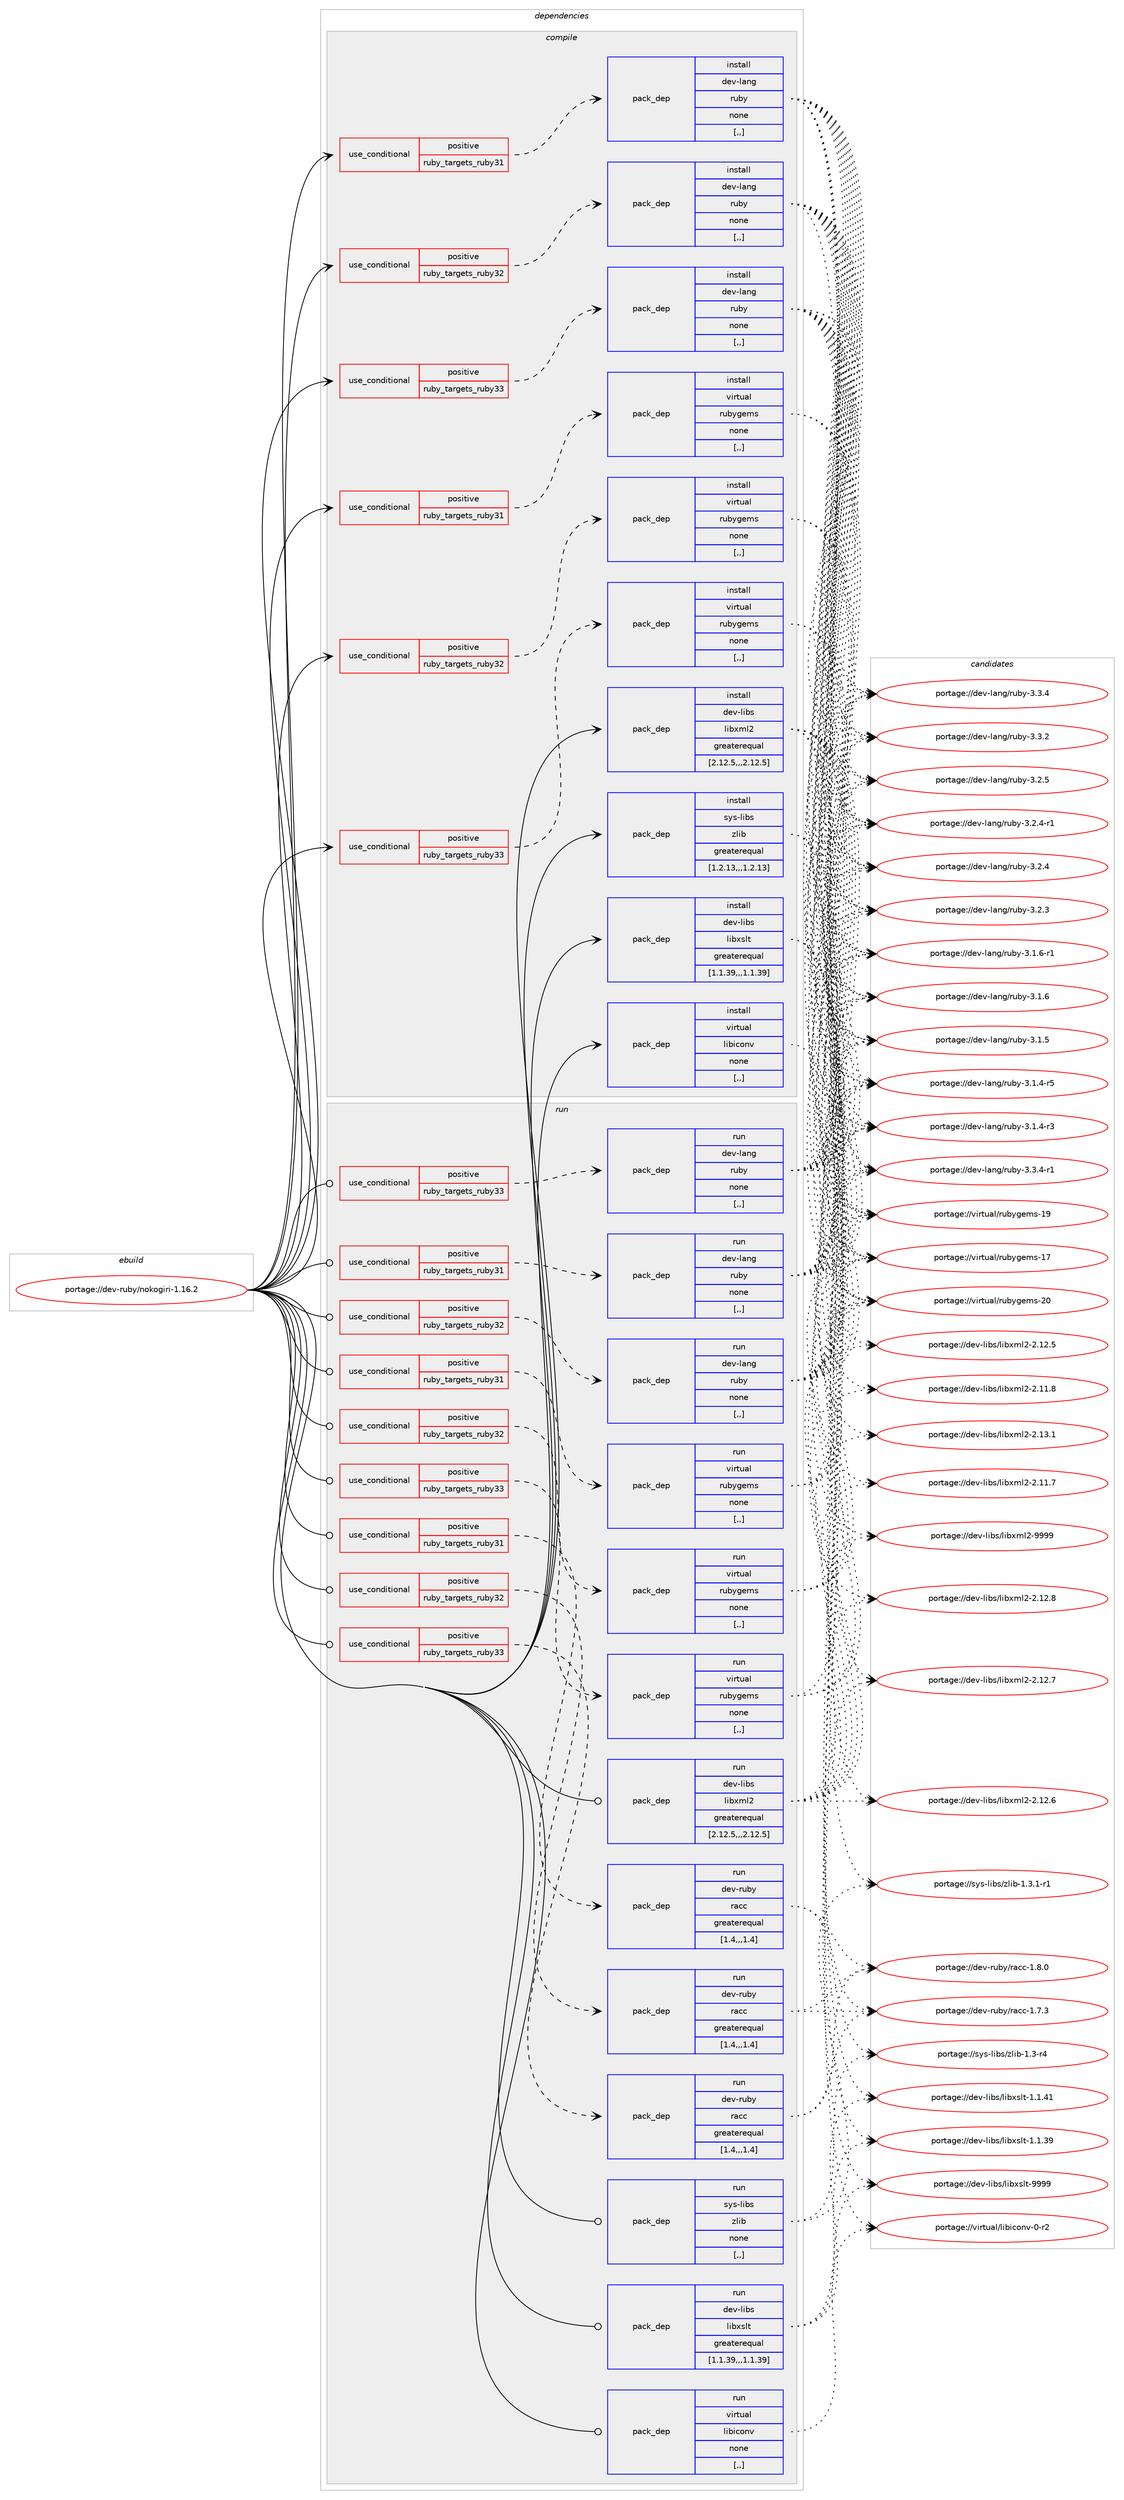 digraph prolog {

# *************
# Graph options
# *************

newrank=true;
concentrate=true;
compound=true;
graph [rankdir=LR,fontname=Helvetica,fontsize=10,ranksep=1.5];#, ranksep=2.5, nodesep=0.2];
edge  [arrowhead=vee];
node  [fontname=Helvetica,fontsize=10];

# **********
# The ebuild
# **********

subgraph cluster_leftcol {
color=gray;
label=<<i>ebuild</i>>;
id [label="portage://dev-ruby/nokogiri-1.16.2", color=red, width=4, href="../dev-ruby/nokogiri-1.16.2.svg"];
}

# ****************
# The dependencies
# ****************

subgraph cluster_midcol {
color=gray;
label=<<i>dependencies</i>>;
subgraph cluster_compile {
fillcolor="#eeeeee";
style=filled;
label=<<i>compile</i>>;
subgraph cond51955 {
dependency192888 [label=<<TABLE BORDER="0" CELLBORDER="1" CELLSPACING="0" CELLPADDING="4"><TR><TD ROWSPAN="3" CELLPADDING="10">use_conditional</TD></TR><TR><TD>positive</TD></TR><TR><TD>ruby_targets_ruby31</TD></TR></TABLE>>, shape=none, color=red];
subgraph pack139589 {
dependency192889 [label=<<TABLE BORDER="0" CELLBORDER="1" CELLSPACING="0" CELLPADDING="4" WIDTH="220"><TR><TD ROWSPAN="6" CELLPADDING="30">pack_dep</TD></TR><TR><TD WIDTH="110">install</TD></TR><TR><TD>dev-lang</TD></TR><TR><TD>ruby</TD></TR><TR><TD>none</TD></TR><TR><TD>[,,]</TD></TR></TABLE>>, shape=none, color=blue];
}
dependency192888:e -> dependency192889:w [weight=20,style="dashed",arrowhead="vee"];
}
id:e -> dependency192888:w [weight=20,style="solid",arrowhead="vee"];
subgraph cond51956 {
dependency192890 [label=<<TABLE BORDER="0" CELLBORDER="1" CELLSPACING="0" CELLPADDING="4"><TR><TD ROWSPAN="3" CELLPADDING="10">use_conditional</TD></TR><TR><TD>positive</TD></TR><TR><TD>ruby_targets_ruby31</TD></TR></TABLE>>, shape=none, color=red];
subgraph pack139590 {
dependency192891 [label=<<TABLE BORDER="0" CELLBORDER="1" CELLSPACING="0" CELLPADDING="4" WIDTH="220"><TR><TD ROWSPAN="6" CELLPADDING="30">pack_dep</TD></TR><TR><TD WIDTH="110">install</TD></TR><TR><TD>virtual</TD></TR><TR><TD>rubygems</TD></TR><TR><TD>none</TD></TR><TR><TD>[,,]</TD></TR></TABLE>>, shape=none, color=blue];
}
dependency192890:e -> dependency192891:w [weight=20,style="dashed",arrowhead="vee"];
}
id:e -> dependency192890:w [weight=20,style="solid",arrowhead="vee"];
subgraph cond51957 {
dependency192892 [label=<<TABLE BORDER="0" CELLBORDER="1" CELLSPACING="0" CELLPADDING="4"><TR><TD ROWSPAN="3" CELLPADDING="10">use_conditional</TD></TR><TR><TD>positive</TD></TR><TR><TD>ruby_targets_ruby32</TD></TR></TABLE>>, shape=none, color=red];
subgraph pack139591 {
dependency192893 [label=<<TABLE BORDER="0" CELLBORDER="1" CELLSPACING="0" CELLPADDING="4" WIDTH="220"><TR><TD ROWSPAN="6" CELLPADDING="30">pack_dep</TD></TR><TR><TD WIDTH="110">install</TD></TR><TR><TD>dev-lang</TD></TR><TR><TD>ruby</TD></TR><TR><TD>none</TD></TR><TR><TD>[,,]</TD></TR></TABLE>>, shape=none, color=blue];
}
dependency192892:e -> dependency192893:w [weight=20,style="dashed",arrowhead="vee"];
}
id:e -> dependency192892:w [weight=20,style="solid",arrowhead="vee"];
subgraph cond51958 {
dependency192894 [label=<<TABLE BORDER="0" CELLBORDER="1" CELLSPACING="0" CELLPADDING="4"><TR><TD ROWSPAN="3" CELLPADDING="10">use_conditional</TD></TR><TR><TD>positive</TD></TR><TR><TD>ruby_targets_ruby32</TD></TR></TABLE>>, shape=none, color=red];
subgraph pack139592 {
dependency192895 [label=<<TABLE BORDER="0" CELLBORDER="1" CELLSPACING="0" CELLPADDING="4" WIDTH="220"><TR><TD ROWSPAN="6" CELLPADDING="30">pack_dep</TD></TR><TR><TD WIDTH="110">install</TD></TR><TR><TD>virtual</TD></TR><TR><TD>rubygems</TD></TR><TR><TD>none</TD></TR><TR><TD>[,,]</TD></TR></TABLE>>, shape=none, color=blue];
}
dependency192894:e -> dependency192895:w [weight=20,style="dashed",arrowhead="vee"];
}
id:e -> dependency192894:w [weight=20,style="solid",arrowhead="vee"];
subgraph cond51959 {
dependency192896 [label=<<TABLE BORDER="0" CELLBORDER="1" CELLSPACING="0" CELLPADDING="4"><TR><TD ROWSPAN="3" CELLPADDING="10">use_conditional</TD></TR><TR><TD>positive</TD></TR><TR><TD>ruby_targets_ruby33</TD></TR></TABLE>>, shape=none, color=red];
subgraph pack139593 {
dependency192897 [label=<<TABLE BORDER="0" CELLBORDER="1" CELLSPACING="0" CELLPADDING="4" WIDTH="220"><TR><TD ROWSPAN="6" CELLPADDING="30">pack_dep</TD></TR><TR><TD WIDTH="110">install</TD></TR><TR><TD>dev-lang</TD></TR><TR><TD>ruby</TD></TR><TR><TD>none</TD></TR><TR><TD>[,,]</TD></TR></TABLE>>, shape=none, color=blue];
}
dependency192896:e -> dependency192897:w [weight=20,style="dashed",arrowhead="vee"];
}
id:e -> dependency192896:w [weight=20,style="solid",arrowhead="vee"];
subgraph cond51960 {
dependency192898 [label=<<TABLE BORDER="0" CELLBORDER="1" CELLSPACING="0" CELLPADDING="4"><TR><TD ROWSPAN="3" CELLPADDING="10">use_conditional</TD></TR><TR><TD>positive</TD></TR><TR><TD>ruby_targets_ruby33</TD></TR></TABLE>>, shape=none, color=red];
subgraph pack139594 {
dependency192899 [label=<<TABLE BORDER="0" CELLBORDER="1" CELLSPACING="0" CELLPADDING="4" WIDTH="220"><TR><TD ROWSPAN="6" CELLPADDING="30">pack_dep</TD></TR><TR><TD WIDTH="110">install</TD></TR><TR><TD>virtual</TD></TR><TR><TD>rubygems</TD></TR><TR><TD>none</TD></TR><TR><TD>[,,]</TD></TR></TABLE>>, shape=none, color=blue];
}
dependency192898:e -> dependency192899:w [weight=20,style="dashed",arrowhead="vee"];
}
id:e -> dependency192898:w [weight=20,style="solid",arrowhead="vee"];
subgraph pack139595 {
dependency192900 [label=<<TABLE BORDER="0" CELLBORDER="1" CELLSPACING="0" CELLPADDING="4" WIDTH="220"><TR><TD ROWSPAN="6" CELLPADDING="30">pack_dep</TD></TR><TR><TD WIDTH="110">install</TD></TR><TR><TD>dev-libs</TD></TR><TR><TD>libxml2</TD></TR><TR><TD>greaterequal</TD></TR><TR><TD>[2.12.5,,,2.12.5]</TD></TR></TABLE>>, shape=none, color=blue];
}
id:e -> dependency192900:w [weight=20,style="solid",arrowhead="vee"];
subgraph pack139596 {
dependency192901 [label=<<TABLE BORDER="0" CELLBORDER="1" CELLSPACING="0" CELLPADDING="4" WIDTH="220"><TR><TD ROWSPAN="6" CELLPADDING="30">pack_dep</TD></TR><TR><TD WIDTH="110">install</TD></TR><TR><TD>dev-libs</TD></TR><TR><TD>libxslt</TD></TR><TR><TD>greaterequal</TD></TR><TR><TD>[1.1.39,,,1.1.39]</TD></TR></TABLE>>, shape=none, color=blue];
}
id:e -> dependency192901:w [weight=20,style="solid",arrowhead="vee"];
subgraph pack139597 {
dependency192902 [label=<<TABLE BORDER="0" CELLBORDER="1" CELLSPACING="0" CELLPADDING="4" WIDTH="220"><TR><TD ROWSPAN="6" CELLPADDING="30">pack_dep</TD></TR><TR><TD WIDTH="110">install</TD></TR><TR><TD>sys-libs</TD></TR><TR><TD>zlib</TD></TR><TR><TD>greaterequal</TD></TR><TR><TD>[1.2.13,,,1.2.13]</TD></TR></TABLE>>, shape=none, color=blue];
}
id:e -> dependency192902:w [weight=20,style="solid",arrowhead="vee"];
subgraph pack139598 {
dependency192903 [label=<<TABLE BORDER="0" CELLBORDER="1" CELLSPACING="0" CELLPADDING="4" WIDTH="220"><TR><TD ROWSPAN="6" CELLPADDING="30">pack_dep</TD></TR><TR><TD WIDTH="110">install</TD></TR><TR><TD>virtual</TD></TR><TR><TD>libiconv</TD></TR><TR><TD>none</TD></TR><TR><TD>[,,]</TD></TR></TABLE>>, shape=none, color=blue];
}
id:e -> dependency192903:w [weight=20,style="solid",arrowhead="vee"];
}
subgraph cluster_compileandrun {
fillcolor="#eeeeee";
style=filled;
label=<<i>compile and run</i>>;
}
subgraph cluster_run {
fillcolor="#eeeeee";
style=filled;
label=<<i>run</i>>;
subgraph cond51961 {
dependency192904 [label=<<TABLE BORDER="0" CELLBORDER="1" CELLSPACING="0" CELLPADDING="4"><TR><TD ROWSPAN="3" CELLPADDING="10">use_conditional</TD></TR><TR><TD>positive</TD></TR><TR><TD>ruby_targets_ruby31</TD></TR></TABLE>>, shape=none, color=red];
subgraph pack139599 {
dependency192905 [label=<<TABLE BORDER="0" CELLBORDER="1" CELLSPACING="0" CELLPADDING="4" WIDTH="220"><TR><TD ROWSPAN="6" CELLPADDING="30">pack_dep</TD></TR><TR><TD WIDTH="110">run</TD></TR><TR><TD>dev-lang</TD></TR><TR><TD>ruby</TD></TR><TR><TD>none</TD></TR><TR><TD>[,,]</TD></TR></TABLE>>, shape=none, color=blue];
}
dependency192904:e -> dependency192905:w [weight=20,style="dashed",arrowhead="vee"];
}
id:e -> dependency192904:w [weight=20,style="solid",arrowhead="odot"];
subgraph cond51962 {
dependency192906 [label=<<TABLE BORDER="0" CELLBORDER="1" CELLSPACING="0" CELLPADDING="4"><TR><TD ROWSPAN="3" CELLPADDING="10">use_conditional</TD></TR><TR><TD>positive</TD></TR><TR><TD>ruby_targets_ruby31</TD></TR></TABLE>>, shape=none, color=red];
subgraph pack139600 {
dependency192907 [label=<<TABLE BORDER="0" CELLBORDER="1" CELLSPACING="0" CELLPADDING="4" WIDTH="220"><TR><TD ROWSPAN="6" CELLPADDING="30">pack_dep</TD></TR><TR><TD WIDTH="110">run</TD></TR><TR><TD>dev-ruby</TD></TR><TR><TD>racc</TD></TR><TR><TD>greaterequal</TD></TR><TR><TD>[1.4,,,1.4]</TD></TR></TABLE>>, shape=none, color=blue];
}
dependency192906:e -> dependency192907:w [weight=20,style="dashed",arrowhead="vee"];
}
id:e -> dependency192906:w [weight=20,style="solid",arrowhead="odot"];
subgraph cond51963 {
dependency192908 [label=<<TABLE BORDER="0" CELLBORDER="1" CELLSPACING="0" CELLPADDING="4"><TR><TD ROWSPAN="3" CELLPADDING="10">use_conditional</TD></TR><TR><TD>positive</TD></TR><TR><TD>ruby_targets_ruby31</TD></TR></TABLE>>, shape=none, color=red];
subgraph pack139601 {
dependency192909 [label=<<TABLE BORDER="0" CELLBORDER="1" CELLSPACING="0" CELLPADDING="4" WIDTH="220"><TR><TD ROWSPAN="6" CELLPADDING="30">pack_dep</TD></TR><TR><TD WIDTH="110">run</TD></TR><TR><TD>virtual</TD></TR><TR><TD>rubygems</TD></TR><TR><TD>none</TD></TR><TR><TD>[,,]</TD></TR></TABLE>>, shape=none, color=blue];
}
dependency192908:e -> dependency192909:w [weight=20,style="dashed",arrowhead="vee"];
}
id:e -> dependency192908:w [weight=20,style="solid",arrowhead="odot"];
subgraph cond51964 {
dependency192910 [label=<<TABLE BORDER="0" CELLBORDER="1" CELLSPACING="0" CELLPADDING="4"><TR><TD ROWSPAN="3" CELLPADDING="10">use_conditional</TD></TR><TR><TD>positive</TD></TR><TR><TD>ruby_targets_ruby32</TD></TR></TABLE>>, shape=none, color=red];
subgraph pack139602 {
dependency192911 [label=<<TABLE BORDER="0" CELLBORDER="1" CELLSPACING="0" CELLPADDING="4" WIDTH="220"><TR><TD ROWSPAN="6" CELLPADDING="30">pack_dep</TD></TR><TR><TD WIDTH="110">run</TD></TR><TR><TD>dev-lang</TD></TR><TR><TD>ruby</TD></TR><TR><TD>none</TD></TR><TR><TD>[,,]</TD></TR></TABLE>>, shape=none, color=blue];
}
dependency192910:e -> dependency192911:w [weight=20,style="dashed",arrowhead="vee"];
}
id:e -> dependency192910:w [weight=20,style="solid",arrowhead="odot"];
subgraph cond51965 {
dependency192912 [label=<<TABLE BORDER="0" CELLBORDER="1" CELLSPACING="0" CELLPADDING="4"><TR><TD ROWSPAN="3" CELLPADDING="10">use_conditional</TD></TR><TR><TD>positive</TD></TR><TR><TD>ruby_targets_ruby32</TD></TR></TABLE>>, shape=none, color=red];
subgraph pack139603 {
dependency192913 [label=<<TABLE BORDER="0" CELLBORDER="1" CELLSPACING="0" CELLPADDING="4" WIDTH="220"><TR><TD ROWSPAN="6" CELLPADDING="30">pack_dep</TD></TR><TR><TD WIDTH="110">run</TD></TR><TR><TD>dev-ruby</TD></TR><TR><TD>racc</TD></TR><TR><TD>greaterequal</TD></TR><TR><TD>[1.4,,,1.4]</TD></TR></TABLE>>, shape=none, color=blue];
}
dependency192912:e -> dependency192913:w [weight=20,style="dashed",arrowhead="vee"];
}
id:e -> dependency192912:w [weight=20,style="solid",arrowhead="odot"];
subgraph cond51966 {
dependency192914 [label=<<TABLE BORDER="0" CELLBORDER="1" CELLSPACING="0" CELLPADDING="4"><TR><TD ROWSPAN="3" CELLPADDING="10">use_conditional</TD></TR><TR><TD>positive</TD></TR><TR><TD>ruby_targets_ruby32</TD></TR></TABLE>>, shape=none, color=red];
subgraph pack139604 {
dependency192915 [label=<<TABLE BORDER="0" CELLBORDER="1" CELLSPACING="0" CELLPADDING="4" WIDTH="220"><TR><TD ROWSPAN="6" CELLPADDING="30">pack_dep</TD></TR><TR><TD WIDTH="110">run</TD></TR><TR><TD>virtual</TD></TR><TR><TD>rubygems</TD></TR><TR><TD>none</TD></TR><TR><TD>[,,]</TD></TR></TABLE>>, shape=none, color=blue];
}
dependency192914:e -> dependency192915:w [weight=20,style="dashed",arrowhead="vee"];
}
id:e -> dependency192914:w [weight=20,style="solid",arrowhead="odot"];
subgraph cond51967 {
dependency192916 [label=<<TABLE BORDER="0" CELLBORDER="1" CELLSPACING="0" CELLPADDING="4"><TR><TD ROWSPAN="3" CELLPADDING="10">use_conditional</TD></TR><TR><TD>positive</TD></TR><TR><TD>ruby_targets_ruby33</TD></TR></TABLE>>, shape=none, color=red];
subgraph pack139605 {
dependency192917 [label=<<TABLE BORDER="0" CELLBORDER="1" CELLSPACING="0" CELLPADDING="4" WIDTH="220"><TR><TD ROWSPAN="6" CELLPADDING="30">pack_dep</TD></TR><TR><TD WIDTH="110">run</TD></TR><TR><TD>dev-lang</TD></TR><TR><TD>ruby</TD></TR><TR><TD>none</TD></TR><TR><TD>[,,]</TD></TR></TABLE>>, shape=none, color=blue];
}
dependency192916:e -> dependency192917:w [weight=20,style="dashed",arrowhead="vee"];
}
id:e -> dependency192916:w [weight=20,style="solid",arrowhead="odot"];
subgraph cond51968 {
dependency192918 [label=<<TABLE BORDER="0" CELLBORDER="1" CELLSPACING="0" CELLPADDING="4"><TR><TD ROWSPAN="3" CELLPADDING="10">use_conditional</TD></TR><TR><TD>positive</TD></TR><TR><TD>ruby_targets_ruby33</TD></TR></TABLE>>, shape=none, color=red];
subgraph pack139606 {
dependency192919 [label=<<TABLE BORDER="0" CELLBORDER="1" CELLSPACING="0" CELLPADDING="4" WIDTH="220"><TR><TD ROWSPAN="6" CELLPADDING="30">pack_dep</TD></TR><TR><TD WIDTH="110">run</TD></TR><TR><TD>dev-ruby</TD></TR><TR><TD>racc</TD></TR><TR><TD>greaterequal</TD></TR><TR><TD>[1.4,,,1.4]</TD></TR></TABLE>>, shape=none, color=blue];
}
dependency192918:e -> dependency192919:w [weight=20,style="dashed",arrowhead="vee"];
}
id:e -> dependency192918:w [weight=20,style="solid",arrowhead="odot"];
subgraph cond51969 {
dependency192920 [label=<<TABLE BORDER="0" CELLBORDER="1" CELLSPACING="0" CELLPADDING="4"><TR><TD ROWSPAN="3" CELLPADDING="10">use_conditional</TD></TR><TR><TD>positive</TD></TR><TR><TD>ruby_targets_ruby33</TD></TR></TABLE>>, shape=none, color=red];
subgraph pack139607 {
dependency192921 [label=<<TABLE BORDER="0" CELLBORDER="1" CELLSPACING="0" CELLPADDING="4" WIDTH="220"><TR><TD ROWSPAN="6" CELLPADDING="30">pack_dep</TD></TR><TR><TD WIDTH="110">run</TD></TR><TR><TD>virtual</TD></TR><TR><TD>rubygems</TD></TR><TR><TD>none</TD></TR><TR><TD>[,,]</TD></TR></TABLE>>, shape=none, color=blue];
}
dependency192920:e -> dependency192921:w [weight=20,style="dashed",arrowhead="vee"];
}
id:e -> dependency192920:w [weight=20,style="solid",arrowhead="odot"];
subgraph pack139608 {
dependency192922 [label=<<TABLE BORDER="0" CELLBORDER="1" CELLSPACING="0" CELLPADDING="4" WIDTH="220"><TR><TD ROWSPAN="6" CELLPADDING="30">pack_dep</TD></TR><TR><TD WIDTH="110">run</TD></TR><TR><TD>dev-libs</TD></TR><TR><TD>libxml2</TD></TR><TR><TD>greaterequal</TD></TR><TR><TD>[2.12.5,,,2.12.5]</TD></TR></TABLE>>, shape=none, color=blue];
}
id:e -> dependency192922:w [weight=20,style="solid",arrowhead="odot"];
subgraph pack139609 {
dependency192923 [label=<<TABLE BORDER="0" CELLBORDER="1" CELLSPACING="0" CELLPADDING="4" WIDTH="220"><TR><TD ROWSPAN="6" CELLPADDING="30">pack_dep</TD></TR><TR><TD WIDTH="110">run</TD></TR><TR><TD>dev-libs</TD></TR><TR><TD>libxslt</TD></TR><TR><TD>greaterequal</TD></TR><TR><TD>[1.1.39,,,1.1.39]</TD></TR></TABLE>>, shape=none, color=blue];
}
id:e -> dependency192923:w [weight=20,style="solid",arrowhead="odot"];
subgraph pack139610 {
dependency192924 [label=<<TABLE BORDER="0" CELLBORDER="1" CELLSPACING="0" CELLPADDING="4" WIDTH="220"><TR><TD ROWSPAN="6" CELLPADDING="30">pack_dep</TD></TR><TR><TD WIDTH="110">run</TD></TR><TR><TD>sys-libs</TD></TR><TR><TD>zlib</TD></TR><TR><TD>none</TD></TR><TR><TD>[,,]</TD></TR></TABLE>>, shape=none, color=blue];
}
id:e -> dependency192924:w [weight=20,style="solid",arrowhead="odot"];
subgraph pack139611 {
dependency192925 [label=<<TABLE BORDER="0" CELLBORDER="1" CELLSPACING="0" CELLPADDING="4" WIDTH="220"><TR><TD ROWSPAN="6" CELLPADDING="30">pack_dep</TD></TR><TR><TD WIDTH="110">run</TD></TR><TR><TD>virtual</TD></TR><TR><TD>libiconv</TD></TR><TR><TD>none</TD></TR><TR><TD>[,,]</TD></TR></TABLE>>, shape=none, color=blue];
}
id:e -> dependency192925:w [weight=20,style="solid",arrowhead="odot"];
}
}

# **************
# The candidates
# **************

subgraph cluster_choices {
rank=same;
color=gray;
label=<<i>candidates</i>>;

subgraph choice139589 {
color=black;
nodesep=1;
choice100101118451089711010347114117981214551465146524511449 [label="portage://dev-lang/ruby-3.3.4-r1", color=red, width=4,href="../dev-lang/ruby-3.3.4-r1.svg"];
choice10010111845108971101034711411798121455146514652 [label="portage://dev-lang/ruby-3.3.4", color=red, width=4,href="../dev-lang/ruby-3.3.4.svg"];
choice10010111845108971101034711411798121455146514650 [label="portage://dev-lang/ruby-3.3.2", color=red, width=4,href="../dev-lang/ruby-3.3.2.svg"];
choice10010111845108971101034711411798121455146504653 [label="portage://dev-lang/ruby-3.2.5", color=red, width=4,href="../dev-lang/ruby-3.2.5.svg"];
choice100101118451089711010347114117981214551465046524511449 [label="portage://dev-lang/ruby-3.2.4-r1", color=red, width=4,href="../dev-lang/ruby-3.2.4-r1.svg"];
choice10010111845108971101034711411798121455146504652 [label="portage://dev-lang/ruby-3.2.4", color=red, width=4,href="../dev-lang/ruby-3.2.4.svg"];
choice10010111845108971101034711411798121455146504651 [label="portage://dev-lang/ruby-3.2.3", color=red, width=4,href="../dev-lang/ruby-3.2.3.svg"];
choice100101118451089711010347114117981214551464946544511449 [label="portage://dev-lang/ruby-3.1.6-r1", color=red, width=4,href="../dev-lang/ruby-3.1.6-r1.svg"];
choice10010111845108971101034711411798121455146494654 [label="portage://dev-lang/ruby-3.1.6", color=red, width=4,href="../dev-lang/ruby-3.1.6.svg"];
choice10010111845108971101034711411798121455146494653 [label="portage://dev-lang/ruby-3.1.5", color=red, width=4,href="../dev-lang/ruby-3.1.5.svg"];
choice100101118451089711010347114117981214551464946524511453 [label="portage://dev-lang/ruby-3.1.4-r5", color=red, width=4,href="../dev-lang/ruby-3.1.4-r5.svg"];
choice100101118451089711010347114117981214551464946524511451 [label="portage://dev-lang/ruby-3.1.4-r3", color=red, width=4,href="../dev-lang/ruby-3.1.4-r3.svg"];
dependency192889:e -> choice100101118451089711010347114117981214551465146524511449:w [style=dotted,weight="100"];
dependency192889:e -> choice10010111845108971101034711411798121455146514652:w [style=dotted,weight="100"];
dependency192889:e -> choice10010111845108971101034711411798121455146514650:w [style=dotted,weight="100"];
dependency192889:e -> choice10010111845108971101034711411798121455146504653:w [style=dotted,weight="100"];
dependency192889:e -> choice100101118451089711010347114117981214551465046524511449:w [style=dotted,weight="100"];
dependency192889:e -> choice10010111845108971101034711411798121455146504652:w [style=dotted,weight="100"];
dependency192889:e -> choice10010111845108971101034711411798121455146504651:w [style=dotted,weight="100"];
dependency192889:e -> choice100101118451089711010347114117981214551464946544511449:w [style=dotted,weight="100"];
dependency192889:e -> choice10010111845108971101034711411798121455146494654:w [style=dotted,weight="100"];
dependency192889:e -> choice10010111845108971101034711411798121455146494653:w [style=dotted,weight="100"];
dependency192889:e -> choice100101118451089711010347114117981214551464946524511453:w [style=dotted,weight="100"];
dependency192889:e -> choice100101118451089711010347114117981214551464946524511451:w [style=dotted,weight="100"];
}
subgraph choice139590 {
color=black;
nodesep=1;
choice118105114116117971084711411798121103101109115455048 [label="portage://virtual/rubygems-20", color=red, width=4,href="../virtual/rubygems-20.svg"];
choice118105114116117971084711411798121103101109115454957 [label="portage://virtual/rubygems-19", color=red, width=4,href="../virtual/rubygems-19.svg"];
choice118105114116117971084711411798121103101109115454955 [label="portage://virtual/rubygems-17", color=red, width=4,href="../virtual/rubygems-17.svg"];
dependency192891:e -> choice118105114116117971084711411798121103101109115455048:w [style=dotted,weight="100"];
dependency192891:e -> choice118105114116117971084711411798121103101109115454957:w [style=dotted,weight="100"];
dependency192891:e -> choice118105114116117971084711411798121103101109115454955:w [style=dotted,weight="100"];
}
subgraph choice139591 {
color=black;
nodesep=1;
choice100101118451089711010347114117981214551465146524511449 [label="portage://dev-lang/ruby-3.3.4-r1", color=red, width=4,href="../dev-lang/ruby-3.3.4-r1.svg"];
choice10010111845108971101034711411798121455146514652 [label="portage://dev-lang/ruby-3.3.4", color=red, width=4,href="../dev-lang/ruby-3.3.4.svg"];
choice10010111845108971101034711411798121455146514650 [label="portage://dev-lang/ruby-3.3.2", color=red, width=4,href="../dev-lang/ruby-3.3.2.svg"];
choice10010111845108971101034711411798121455146504653 [label="portage://dev-lang/ruby-3.2.5", color=red, width=4,href="../dev-lang/ruby-3.2.5.svg"];
choice100101118451089711010347114117981214551465046524511449 [label="portage://dev-lang/ruby-3.2.4-r1", color=red, width=4,href="../dev-lang/ruby-3.2.4-r1.svg"];
choice10010111845108971101034711411798121455146504652 [label="portage://dev-lang/ruby-3.2.4", color=red, width=4,href="../dev-lang/ruby-3.2.4.svg"];
choice10010111845108971101034711411798121455146504651 [label="portage://dev-lang/ruby-3.2.3", color=red, width=4,href="../dev-lang/ruby-3.2.3.svg"];
choice100101118451089711010347114117981214551464946544511449 [label="portage://dev-lang/ruby-3.1.6-r1", color=red, width=4,href="../dev-lang/ruby-3.1.6-r1.svg"];
choice10010111845108971101034711411798121455146494654 [label="portage://dev-lang/ruby-3.1.6", color=red, width=4,href="../dev-lang/ruby-3.1.6.svg"];
choice10010111845108971101034711411798121455146494653 [label="portage://dev-lang/ruby-3.1.5", color=red, width=4,href="../dev-lang/ruby-3.1.5.svg"];
choice100101118451089711010347114117981214551464946524511453 [label="portage://dev-lang/ruby-3.1.4-r5", color=red, width=4,href="../dev-lang/ruby-3.1.4-r5.svg"];
choice100101118451089711010347114117981214551464946524511451 [label="portage://dev-lang/ruby-3.1.4-r3", color=red, width=4,href="../dev-lang/ruby-3.1.4-r3.svg"];
dependency192893:e -> choice100101118451089711010347114117981214551465146524511449:w [style=dotted,weight="100"];
dependency192893:e -> choice10010111845108971101034711411798121455146514652:w [style=dotted,weight="100"];
dependency192893:e -> choice10010111845108971101034711411798121455146514650:w [style=dotted,weight="100"];
dependency192893:e -> choice10010111845108971101034711411798121455146504653:w [style=dotted,weight="100"];
dependency192893:e -> choice100101118451089711010347114117981214551465046524511449:w [style=dotted,weight="100"];
dependency192893:e -> choice10010111845108971101034711411798121455146504652:w [style=dotted,weight="100"];
dependency192893:e -> choice10010111845108971101034711411798121455146504651:w [style=dotted,weight="100"];
dependency192893:e -> choice100101118451089711010347114117981214551464946544511449:w [style=dotted,weight="100"];
dependency192893:e -> choice10010111845108971101034711411798121455146494654:w [style=dotted,weight="100"];
dependency192893:e -> choice10010111845108971101034711411798121455146494653:w [style=dotted,weight="100"];
dependency192893:e -> choice100101118451089711010347114117981214551464946524511453:w [style=dotted,weight="100"];
dependency192893:e -> choice100101118451089711010347114117981214551464946524511451:w [style=dotted,weight="100"];
}
subgraph choice139592 {
color=black;
nodesep=1;
choice118105114116117971084711411798121103101109115455048 [label="portage://virtual/rubygems-20", color=red, width=4,href="../virtual/rubygems-20.svg"];
choice118105114116117971084711411798121103101109115454957 [label="portage://virtual/rubygems-19", color=red, width=4,href="../virtual/rubygems-19.svg"];
choice118105114116117971084711411798121103101109115454955 [label="portage://virtual/rubygems-17", color=red, width=4,href="../virtual/rubygems-17.svg"];
dependency192895:e -> choice118105114116117971084711411798121103101109115455048:w [style=dotted,weight="100"];
dependency192895:e -> choice118105114116117971084711411798121103101109115454957:w [style=dotted,weight="100"];
dependency192895:e -> choice118105114116117971084711411798121103101109115454955:w [style=dotted,weight="100"];
}
subgraph choice139593 {
color=black;
nodesep=1;
choice100101118451089711010347114117981214551465146524511449 [label="portage://dev-lang/ruby-3.3.4-r1", color=red, width=4,href="../dev-lang/ruby-3.3.4-r1.svg"];
choice10010111845108971101034711411798121455146514652 [label="portage://dev-lang/ruby-3.3.4", color=red, width=4,href="../dev-lang/ruby-3.3.4.svg"];
choice10010111845108971101034711411798121455146514650 [label="portage://dev-lang/ruby-3.3.2", color=red, width=4,href="../dev-lang/ruby-3.3.2.svg"];
choice10010111845108971101034711411798121455146504653 [label="portage://dev-lang/ruby-3.2.5", color=red, width=4,href="../dev-lang/ruby-3.2.5.svg"];
choice100101118451089711010347114117981214551465046524511449 [label="portage://dev-lang/ruby-3.2.4-r1", color=red, width=4,href="../dev-lang/ruby-3.2.4-r1.svg"];
choice10010111845108971101034711411798121455146504652 [label="portage://dev-lang/ruby-3.2.4", color=red, width=4,href="../dev-lang/ruby-3.2.4.svg"];
choice10010111845108971101034711411798121455146504651 [label="portage://dev-lang/ruby-3.2.3", color=red, width=4,href="../dev-lang/ruby-3.2.3.svg"];
choice100101118451089711010347114117981214551464946544511449 [label="portage://dev-lang/ruby-3.1.6-r1", color=red, width=4,href="../dev-lang/ruby-3.1.6-r1.svg"];
choice10010111845108971101034711411798121455146494654 [label="portage://dev-lang/ruby-3.1.6", color=red, width=4,href="../dev-lang/ruby-3.1.6.svg"];
choice10010111845108971101034711411798121455146494653 [label="portage://dev-lang/ruby-3.1.5", color=red, width=4,href="../dev-lang/ruby-3.1.5.svg"];
choice100101118451089711010347114117981214551464946524511453 [label="portage://dev-lang/ruby-3.1.4-r5", color=red, width=4,href="../dev-lang/ruby-3.1.4-r5.svg"];
choice100101118451089711010347114117981214551464946524511451 [label="portage://dev-lang/ruby-3.1.4-r3", color=red, width=4,href="../dev-lang/ruby-3.1.4-r3.svg"];
dependency192897:e -> choice100101118451089711010347114117981214551465146524511449:w [style=dotted,weight="100"];
dependency192897:e -> choice10010111845108971101034711411798121455146514652:w [style=dotted,weight="100"];
dependency192897:e -> choice10010111845108971101034711411798121455146514650:w [style=dotted,weight="100"];
dependency192897:e -> choice10010111845108971101034711411798121455146504653:w [style=dotted,weight="100"];
dependency192897:e -> choice100101118451089711010347114117981214551465046524511449:w [style=dotted,weight="100"];
dependency192897:e -> choice10010111845108971101034711411798121455146504652:w [style=dotted,weight="100"];
dependency192897:e -> choice10010111845108971101034711411798121455146504651:w [style=dotted,weight="100"];
dependency192897:e -> choice100101118451089711010347114117981214551464946544511449:w [style=dotted,weight="100"];
dependency192897:e -> choice10010111845108971101034711411798121455146494654:w [style=dotted,weight="100"];
dependency192897:e -> choice10010111845108971101034711411798121455146494653:w [style=dotted,weight="100"];
dependency192897:e -> choice100101118451089711010347114117981214551464946524511453:w [style=dotted,weight="100"];
dependency192897:e -> choice100101118451089711010347114117981214551464946524511451:w [style=dotted,weight="100"];
}
subgraph choice139594 {
color=black;
nodesep=1;
choice118105114116117971084711411798121103101109115455048 [label="portage://virtual/rubygems-20", color=red, width=4,href="../virtual/rubygems-20.svg"];
choice118105114116117971084711411798121103101109115454957 [label="portage://virtual/rubygems-19", color=red, width=4,href="../virtual/rubygems-19.svg"];
choice118105114116117971084711411798121103101109115454955 [label="portage://virtual/rubygems-17", color=red, width=4,href="../virtual/rubygems-17.svg"];
dependency192899:e -> choice118105114116117971084711411798121103101109115455048:w [style=dotted,weight="100"];
dependency192899:e -> choice118105114116117971084711411798121103101109115454957:w [style=dotted,weight="100"];
dependency192899:e -> choice118105114116117971084711411798121103101109115454955:w [style=dotted,weight="100"];
}
subgraph choice139595 {
color=black;
nodesep=1;
choice10010111845108105981154710810598120109108504557575757 [label="portage://dev-libs/libxml2-9999", color=red, width=4,href="../dev-libs/libxml2-9999.svg"];
choice100101118451081059811547108105981201091085045504649514649 [label="portage://dev-libs/libxml2-2.13.1", color=red, width=4,href="../dev-libs/libxml2-2.13.1.svg"];
choice100101118451081059811547108105981201091085045504649504656 [label="portage://dev-libs/libxml2-2.12.8", color=red, width=4,href="../dev-libs/libxml2-2.12.8.svg"];
choice100101118451081059811547108105981201091085045504649504655 [label="portage://dev-libs/libxml2-2.12.7", color=red, width=4,href="../dev-libs/libxml2-2.12.7.svg"];
choice100101118451081059811547108105981201091085045504649504654 [label="portage://dev-libs/libxml2-2.12.6", color=red, width=4,href="../dev-libs/libxml2-2.12.6.svg"];
choice100101118451081059811547108105981201091085045504649504653 [label="portage://dev-libs/libxml2-2.12.5", color=red, width=4,href="../dev-libs/libxml2-2.12.5.svg"];
choice100101118451081059811547108105981201091085045504649494656 [label="portage://dev-libs/libxml2-2.11.8", color=red, width=4,href="../dev-libs/libxml2-2.11.8.svg"];
choice100101118451081059811547108105981201091085045504649494655 [label="portage://dev-libs/libxml2-2.11.7", color=red, width=4,href="../dev-libs/libxml2-2.11.7.svg"];
dependency192900:e -> choice10010111845108105981154710810598120109108504557575757:w [style=dotted,weight="100"];
dependency192900:e -> choice100101118451081059811547108105981201091085045504649514649:w [style=dotted,weight="100"];
dependency192900:e -> choice100101118451081059811547108105981201091085045504649504656:w [style=dotted,weight="100"];
dependency192900:e -> choice100101118451081059811547108105981201091085045504649504655:w [style=dotted,weight="100"];
dependency192900:e -> choice100101118451081059811547108105981201091085045504649504654:w [style=dotted,weight="100"];
dependency192900:e -> choice100101118451081059811547108105981201091085045504649504653:w [style=dotted,weight="100"];
dependency192900:e -> choice100101118451081059811547108105981201091085045504649494656:w [style=dotted,weight="100"];
dependency192900:e -> choice100101118451081059811547108105981201091085045504649494655:w [style=dotted,weight="100"];
}
subgraph choice139596 {
color=black;
nodesep=1;
choice100101118451081059811547108105981201151081164557575757 [label="portage://dev-libs/libxslt-9999", color=red, width=4,href="../dev-libs/libxslt-9999.svg"];
choice1001011184510810598115471081059812011510811645494649465249 [label="portage://dev-libs/libxslt-1.1.41", color=red, width=4,href="../dev-libs/libxslt-1.1.41.svg"];
choice1001011184510810598115471081059812011510811645494649465157 [label="portage://dev-libs/libxslt-1.1.39", color=red, width=4,href="../dev-libs/libxslt-1.1.39.svg"];
dependency192901:e -> choice100101118451081059811547108105981201151081164557575757:w [style=dotted,weight="100"];
dependency192901:e -> choice1001011184510810598115471081059812011510811645494649465249:w [style=dotted,weight="100"];
dependency192901:e -> choice1001011184510810598115471081059812011510811645494649465157:w [style=dotted,weight="100"];
}
subgraph choice139597 {
color=black;
nodesep=1;
choice115121115451081059811547122108105984549465146494511449 [label="portage://sys-libs/zlib-1.3.1-r1", color=red, width=4,href="../sys-libs/zlib-1.3.1-r1.svg"];
choice11512111545108105981154712210810598454946514511452 [label="portage://sys-libs/zlib-1.3-r4", color=red, width=4,href="../sys-libs/zlib-1.3-r4.svg"];
dependency192902:e -> choice115121115451081059811547122108105984549465146494511449:w [style=dotted,weight="100"];
dependency192902:e -> choice11512111545108105981154712210810598454946514511452:w [style=dotted,weight="100"];
}
subgraph choice139598 {
color=black;
nodesep=1;
choice1181051141161179710847108105981059911111011845484511450 [label="portage://virtual/libiconv-0-r2", color=red, width=4,href="../virtual/libiconv-0-r2.svg"];
dependency192903:e -> choice1181051141161179710847108105981059911111011845484511450:w [style=dotted,weight="100"];
}
subgraph choice139599 {
color=black;
nodesep=1;
choice100101118451089711010347114117981214551465146524511449 [label="portage://dev-lang/ruby-3.3.4-r1", color=red, width=4,href="../dev-lang/ruby-3.3.4-r1.svg"];
choice10010111845108971101034711411798121455146514652 [label="portage://dev-lang/ruby-3.3.4", color=red, width=4,href="../dev-lang/ruby-3.3.4.svg"];
choice10010111845108971101034711411798121455146514650 [label="portage://dev-lang/ruby-3.3.2", color=red, width=4,href="../dev-lang/ruby-3.3.2.svg"];
choice10010111845108971101034711411798121455146504653 [label="portage://dev-lang/ruby-3.2.5", color=red, width=4,href="../dev-lang/ruby-3.2.5.svg"];
choice100101118451089711010347114117981214551465046524511449 [label="portage://dev-lang/ruby-3.2.4-r1", color=red, width=4,href="../dev-lang/ruby-3.2.4-r1.svg"];
choice10010111845108971101034711411798121455146504652 [label="portage://dev-lang/ruby-3.2.4", color=red, width=4,href="../dev-lang/ruby-3.2.4.svg"];
choice10010111845108971101034711411798121455146504651 [label="portage://dev-lang/ruby-3.2.3", color=red, width=4,href="../dev-lang/ruby-3.2.3.svg"];
choice100101118451089711010347114117981214551464946544511449 [label="portage://dev-lang/ruby-3.1.6-r1", color=red, width=4,href="../dev-lang/ruby-3.1.6-r1.svg"];
choice10010111845108971101034711411798121455146494654 [label="portage://dev-lang/ruby-3.1.6", color=red, width=4,href="../dev-lang/ruby-3.1.6.svg"];
choice10010111845108971101034711411798121455146494653 [label="portage://dev-lang/ruby-3.1.5", color=red, width=4,href="../dev-lang/ruby-3.1.5.svg"];
choice100101118451089711010347114117981214551464946524511453 [label="portage://dev-lang/ruby-3.1.4-r5", color=red, width=4,href="../dev-lang/ruby-3.1.4-r5.svg"];
choice100101118451089711010347114117981214551464946524511451 [label="portage://dev-lang/ruby-3.1.4-r3", color=red, width=4,href="../dev-lang/ruby-3.1.4-r3.svg"];
dependency192905:e -> choice100101118451089711010347114117981214551465146524511449:w [style=dotted,weight="100"];
dependency192905:e -> choice10010111845108971101034711411798121455146514652:w [style=dotted,weight="100"];
dependency192905:e -> choice10010111845108971101034711411798121455146514650:w [style=dotted,weight="100"];
dependency192905:e -> choice10010111845108971101034711411798121455146504653:w [style=dotted,weight="100"];
dependency192905:e -> choice100101118451089711010347114117981214551465046524511449:w [style=dotted,weight="100"];
dependency192905:e -> choice10010111845108971101034711411798121455146504652:w [style=dotted,weight="100"];
dependency192905:e -> choice10010111845108971101034711411798121455146504651:w [style=dotted,weight="100"];
dependency192905:e -> choice100101118451089711010347114117981214551464946544511449:w [style=dotted,weight="100"];
dependency192905:e -> choice10010111845108971101034711411798121455146494654:w [style=dotted,weight="100"];
dependency192905:e -> choice10010111845108971101034711411798121455146494653:w [style=dotted,weight="100"];
dependency192905:e -> choice100101118451089711010347114117981214551464946524511453:w [style=dotted,weight="100"];
dependency192905:e -> choice100101118451089711010347114117981214551464946524511451:w [style=dotted,weight="100"];
}
subgraph choice139600 {
color=black;
nodesep=1;
choice100101118451141179812147114979999454946564648 [label="portage://dev-ruby/racc-1.8.0", color=red, width=4,href="../dev-ruby/racc-1.8.0.svg"];
choice100101118451141179812147114979999454946554651 [label="portage://dev-ruby/racc-1.7.3", color=red, width=4,href="../dev-ruby/racc-1.7.3.svg"];
dependency192907:e -> choice100101118451141179812147114979999454946564648:w [style=dotted,weight="100"];
dependency192907:e -> choice100101118451141179812147114979999454946554651:w [style=dotted,weight="100"];
}
subgraph choice139601 {
color=black;
nodesep=1;
choice118105114116117971084711411798121103101109115455048 [label="portage://virtual/rubygems-20", color=red, width=4,href="../virtual/rubygems-20.svg"];
choice118105114116117971084711411798121103101109115454957 [label="portage://virtual/rubygems-19", color=red, width=4,href="../virtual/rubygems-19.svg"];
choice118105114116117971084711411798121103101109115454955 [label="portage://virtual/rubygems-17", color=red, width=4,href="../virtual/rubygems-17.svg"];
dependency192909:e -> choice118105114116117971084711411798121103101109115455048:w [style=dotted,weight="100"];
dependency192909:e -> choice118105114116117971084711411798121103101109115454957:w [style=dotted,weight="100"];
dependency192909:e -> choice118105114116117971084711411798121103101109115454955:w [style=dotted,weight="100"];
}
subgraph choice139602 {
color=black;
nodesep=1;
choice100101118451089711010347114117981214551465146524511449 [label="portage://dev-lang/ruby-3.3.4-r1", color=red, width=4,href="../dev-lang/ruby-3.3.4-r1.svg"];
choice10010111845108971101034711411798121455146514652 [label="portage://dev-lang/ruby-3.3.4", color=red, width=4,href="../dev-lang/ruby-3.3.4.svg"];
choice10010111845108971101034711411798121455146514650 [label="portage://dev-lang/ruby-3.3.2", color=red, width=4,href="../dev-lang/ruby-3.3.2.svg"];
choice10010111845108971101034711411798121455146504653 [label="portage://dev-lang/ruby-3.2.5", color=red, width=4,href="../dev-lang/ruby-3.2.5.svg"];
choice100101118451089711010347114117981214551465046524511449 [label="portage://dev-lang/ruby-3.2.4-r1", color=red, width=4,href="../dev-lang/ruby-3.2.4-r1.svg"];
choice10010111845108971101034711411798121455146504652 [label="portage://dev-lang/ruby-3.2.4", color=red, width=4,href="../dev-lang/ruby-3.2.4.svg"];
choice10010111845108971101034711411798121455146504651 [label="portage://dev-lang/ruby-3.2.3", color=red, width=4,href="../dev-lang/ruby-3.2.3.svg"];
choice100101118451089711010347114117981214551464946544511449 [label="portage://dev-lang/ruby-3.1.6-r1", color=red, width=4,href="../dev-lang/ruby-3.1.6-r1.svg"];
choice10010111845108971101034711411798121455146494654 [label="portage://dev-lang/ruby-3.1.6", color=red, width=4,href="../dev-lang/ruby-3.1.6.svg"];
choice10010111845108971101034711411798121455146494653 [label="portage://dev-lang/ruby-3.1.5", color=red, width=4,href="../dev-lang/ruby-3.1.5.svg"];
choice100101118451089711010347114117981214551464946524511453 [label="portage://dev-lang/ruby-3.1.4-r5", color=red, width=4,href="../dev-lang/ruby-3.1.4-r5.svg"];
choice100101118451089711010347114117981214551464946524511451 [label="portage://dev-lang/ruby-3.1.4-r3", color=red, width=4,href="../dev-lang/ruby-3.1.4-r3.svg"];
dependency192911:e -> choice100101118451089711010347114117981214551465146524511449:w [style=dotted,weight="100"];
dependency192911:e -> choice10010111845108971101034711411798121455146514652:w [style=dotted,weight="100"];
dependency192911:e -> choice10010111845108971101034711411798121455146514650:w [style=dotted,weight="100"];
dependency192911:e -> choice10010111845108971101034711411798121455146504653:w [style=dotted,weight="100"];
dependency192911:e -> choice100101118451089711010347114117981214551465046524511449:w [style=dotted,weight="100"];
dependency192911:e -> choice10010111845108971101034711411798121455146504652:w [style=dotted,weight="100"];
dependency192911:e -> choice10010111845108971101034711411798121455146504651:w [style=dotted,weight="100"];
dependency192911:e -> choice100101118451089711010347114117981214551464946544511449:w [style=dotted,weight="100"];
dependency192911:e -> choice10010111845108971101034711411798121455146494654:w [style=dotted,weight="100"];
dependency192911:e -> choice10010111845108971101034711411798121455146494653:w [style=dotted,weight="100"];
dependency192911:e -> choice100101118451089711010347114117981214551464946524511453:w [style=dotted,weight="100"];
dependency192911:e -> choice100101118451089711010347114117981214551464946524511451:w [style=dotted,weight="100"];
}
subgraph choice139603 {
color=black;
nodesep=1;
choice100101118451141179812147114979999454946564648 [label="portage://dev-ruby/racc-1.8.0", color=red, width=4,href="../dev-ruby/racc-1.8.0.svg"];
choice100101118451141179812147114979999454946554651 [label="portage://dev-ruby/racc-1.7.3", color=red, width=4,href="../dev-ruby/racc-1.7.3.svg"];
dependency192913:e -> choice100101118451141179812147114979999454946564648:w [style=dotted,weight="100"];
dependency192913:e -> choice100101118451141179812147114979999454946554651:w [style=dotted,weight="100"];
}
subgraph choice139604 {
color=black;
nodesep=1;
choice118105114116117971084711411798121103101109115455048 [label="portage://virtual/rubygems-20", color=red, width=4,href="../virtual/rubygems-20.svg"];
choice118105114116117971084711411798121103101109115454957 [label="portage://virtual/rubygems-19", color=red, width=4,href="../virtual/rubygems-19.svg"];
choice118105114116117971084711411798121103101109115454955 [label="portage://virtual/rubygems-17", color=red, width=4,href="../virtual/rubygems-17.svg"];
dependency192915:e -> choice118105114116117971084711411798121103101109115455048:w [style=dotted,weight="100"];
dependency192915:e -> choice118105114116117971084711411798121103101109115454957:w [style=dotted,weight="100"];
dependency192915:e -> choice118105114116117971084711411798121103101109115454955:w [style=dotted,weight="100"];
}
subgraph choice139605 {
color=black;
nodesep=1;
choice100101118451089711010347114117981214551465146524511449 [label="portage://dev-lang/ruby-3.3.4-r1", color=red, width=4,href="../dev-lang/ruby-3.3.4-r1.svg"];
choice10010111845108971101034711411798121455146514652 [label="portage://dev-lang/ruby-3.3.4", color=red, width=4,href="../dev-lang/ruby-3.3.4.svg"];
choice10010111845108971101034711411798121455146514650 [label="portage://dev-lang/ruby-3.3.2", color=red, width=4,href="../dev-lang/ruby-3.3.2.svg"];
choice10010111845108971101034711411798121455146504653 [label="portage://dev-lang/ruby-3.2.5", color=red, width=4,href="../dev-lang/ruby-3.2.5.svg"];
choice100101118451089711010347114117981214551465046524511449 [label="portage://dev-lang/ruby-3.2.4-r1", color=red, width=4,href="../dev-lang/ruby-3.2.4-r1.svg"];
choice10010111845108971101034711411798121455146504652 [label="portage://dev-lang/ruby-3.2.4", color=red, width=4,href="../dev-lang/ruby-3.2.4.svg"];
choice10010111845108971101034711411798121455146504651 [label="portage://dev-lang/ruby-3.2.3", color=red, width=4,href="../dev-lang/ruby-3.2.3.svg"];
choice100101118451089711010347114117981214551464946544511449 [label="portage://dev-lang/ruby-3.1.6-r1", color=red, width=4,href="../dev-lang/ruby-3.1.6-r1.svg"];
choice10010111845108971101034711411798121455146494654 [label="portage://dev-lang/ruby-3.1.6", color=red, width=4,href="../dev-lang/ruby-3.1.6.svg"];
choice10010111845108971101034711411798121455146494653 [label="portage://dev-lang/ruby-3.1.5", color=red, width=4,href="../dev-lang/ruby-3.1.5.svg"];
choice100101118451089711010347114117981214551464946524511453 [label="portage://dev-lang/ruby-3.1.4-r5", color=red, width=4,href="../dev-lang/ruby-3.1.4-r5.svg"];
choice100101118451089711010347114117981214551464946524511451 [label="portage://dev-lang/ruby-3.1.4-r3", color=red, width=4,href="../dev-lang/ruby-3.1.4-r3.svg"];
dependency192917:e -> choice100101118451089711010347114117981214551465146524511449:w [style=dotted,weight="100"];
dependency192917:e -> choice10010111845108971101034711411798121455146514652:w [style=dotted,weight="100"];
dependency192917:e -> choice10010111845108971101034711411798121455146514650:w [style=dotted,weight="100"];
dependency192917:e -> choice10010111845108971101034711411798121455146504653:w [style=dotted,weight="100"];
dependency192917:e -> choice100101118451089711010347114117981214551465046524511449:w [style=dotted,weight="100"];
dependency192917:e -> choice10010111845108971101034711411798121455146504652:w [style=dotted,weight="100"];
dependency192917:e -> choice10010111845108971101034711411798121455146504651:w [style=dotted,weight="100"];
dependency192917:e -> choice100101118451089711010347114117981214551464946544511449:w [style=dotted,weight="100"];
dependency192917:e -> choice10010111845108971101034711411798121455146494654:w [style=dotted,weight="100"];
dependency192917:e -> choice10010111845108971101034711411798121455146494653:w [style=dotted,weight="100"];
dependency192917:e -> choice100101118451089711010347114117981214551464946524511453:w [style=dotted,weight="100"];
dependency192917:e -> choice100101118451089711010347114117981214551464946524511451:w [style=dotted,weight="100"];
}
subgraph choice139606 {
color=black;
nodesep=1;
choice100101118451141179812147114979999454946564648 [label="portage://dev-ruby/racc-1.8.0", color=red, width=4,href="../dev-ruby/racc-1.8.0.svg"];
choice100101118451141179812147114979999454946554651 [label="portage://dev-ruby/racc-1.7.3", color=red, width=4,href="../dev-ruby/racc-1.7.3.svg"];
dependency192919:e -> choice100101118451141179812147114979999454946564648:w [style=dotted,weight="100"];
dependency192919:e -> choice100101118451141179812147114979999454946554651:w [style=dotted,weight="100"];
}
subgraph choice139607 {
color=black;
nodesep=1;
choice118105114116117971084711411798121103101109115455048 [label="portage://virtual/rubygems-20", color=red, width=4,href="../virtual/rubygems-20.svg"];
choice118105114116117971084711411798121103101109115454957 [label="portage://virtual/rubygems-19", color=red, width=4,href="../virtual/rubygems-19.svg"];
choice118105114116117971084711411798121103101109115454955 [label="portage://virtual/rubygems-17", color=red, width=4,href="../virtual/rubygems-17.svg"];
dependency192921:e -> choice118105114116117971084711411798121103101109115455048:w [style=dotted,weight="100"];
dependency192921:e -> choice118105114116117971084711411798121103101109115454957:w [style=dotted,weight="100"];
dependency192921:e -> choice118105114116117971084711411798121103101109115454955:w [style=dotted,weight="100"];
}
subgraph choice139608 {
color=black;
nodesep=1;
choice10010111845108105981154710810598120109108504557575757 [label="portage://dev-libs/libxml2-9999", color=red, width=4,href="../dev-libs/libxml2-9999.svg"];
choice100101118451081059811547108105981201091085045504649514649 [label="portage://dev-libs/libxml2-2.13.1", color=red, width=4,href="../dev-libs/libxml2-2.13.1.svg"];
choice100101118451081059811547108105981201091085045504649504656 [label="portage://dev-libs/libxml2-2.12.8", color=red, width=4,href="../dev-libs/libxml2-2.12.8.svg"];
choice100101118451081059811547108105981201091085045504649504655 [label="portage://dev-libs/libxml2-2.12.7", color=red, width=4,href="../dev-libs/libxml2-2.12.7.svg"];
choice100101118451081059811547108105981201091085045504649504654 [label="portage://dev-libs/libxml2-2.12.6", color=red, width=4,href="../dev-libs/libxml2-2.12.6.svg"];
choice100101118451081059811547108105981201091085045504649504653 [label="portage://dev-libs/libxml2-2.12.5", color=red, width=4,href="../dev-libs/libxml2-2.12.5.svg"];
choice100101118451081059811547108105981201091085045504649494656 [label="portage://dev-libs/libxml2-2.11.8", color=red, width=4,href="../dev-libs/libxml2-2.11.8.svg"];
choice100101118451081059811547108105981201091085045504649494655 [label="portage://dev-libs/libxml2-2.11.7", color=red, width=4,href="../dev-libs/libxml2-2.11.7.svg"];
dependency192922:e -> choice10010111845108105981154710810598120109108504557575757:w [style=dotted,weight="100"];
dependency192922:e -> choice100101118451081059811547108105981201091085045504649514649:w [style=dotted,weight="100"];
dependency192922:e -> choice100101118451081059811547108105981201091085045504649504656:w [style=dotted,weight="100"];
dependency192922:e -> choice100101118451081059811547108105981201091085045504649504655:w [style=dotted,weight="100"];
dependency192922:e -> choice100101118451081059811547108105981201091085045504649504654:w [style=dotted,weight="100"];
dependency192922:e -> choice100101118451081059811547108105981201091085045504649504653:w [style=dotted,weight="100"];
dependency192922:e -> choice100101118451081059811547108105981201091085045504649494656:w [style=dotted,weight="100"];
dependency192922:e -> choice100101118451081059811547108105981201091085045504649494655:w [style=dotted,weight="100"];
}
subgraph choice139609 {
color=black;
nodesep=1;
choice100101118451081059811547108105981201151081164557575757 [label="portage://dev-libs/libxslt-9999", color=red, width=4,href="../dev-libs/libxslt-9999.svg"];
choice1001011184510810598115471081059812011510811645494649465249 [label="portage://dev-libs/libxslt-1.1.41", color=red, width=4,href="../dev-libs/libxslt-1.1.41.svg"];
choice1001011184510810598115471081059812011510811645494649465157 [label="portage://dev-libs/libxslt-1.1.39", color=red, width=4,href="../dev-libs/libxslt-1.1.39.svg"];
dependency192923:e -> choice100101118451081059811547108105981201151081164557575757:w [style=dotted,weight="100"];
dependency192923:e -> choice1001011184510810598115471081059812011510811645494649465249:w [style=dotted,weight="100"];
dependency192923:e -> choice1001011184510810598115471081059812011510811645494649465157:w [style=dotted,weight="100"];
}
subgraph choice139610 {
color=black;
nodesep=1;
choice115121115451081059811547122108105984549465146494511449 [label="portage://sys-libs/zlib-1.3.1-r1", color=red, width=4,href="../sys-libs/zlib-1.3.1-r1.svg"];
choice11512111545108105981154712210810598454946514511452 [label="portage://sys-libs/zlib-1.3-r4", color=red, width=4,href="../sys-libs/zlib-1.3-r4.svg"];
dependency192924:e -> choice115121115451081059811547122108105984549465146494511449:w [style=dotted,weight="100"];
dependency192924:e -> choice11512111545108105981154712210810598454946514511452:w [style=dotted,weight="100"];
}
subgraph choice139611 {
color=black;
nodesep=1;
choice1181051141161179710847108105981059911111011845484511450 [label="portage://virtual/libiconv-0-r2", color=red, width=4,href="../virtual/libiconv-0-r2.svg"];
dependency192925:e -> choice1181051141161179710847108105981059911111011845484511450:w [style=dotted,weight="100"];
}
}

}
